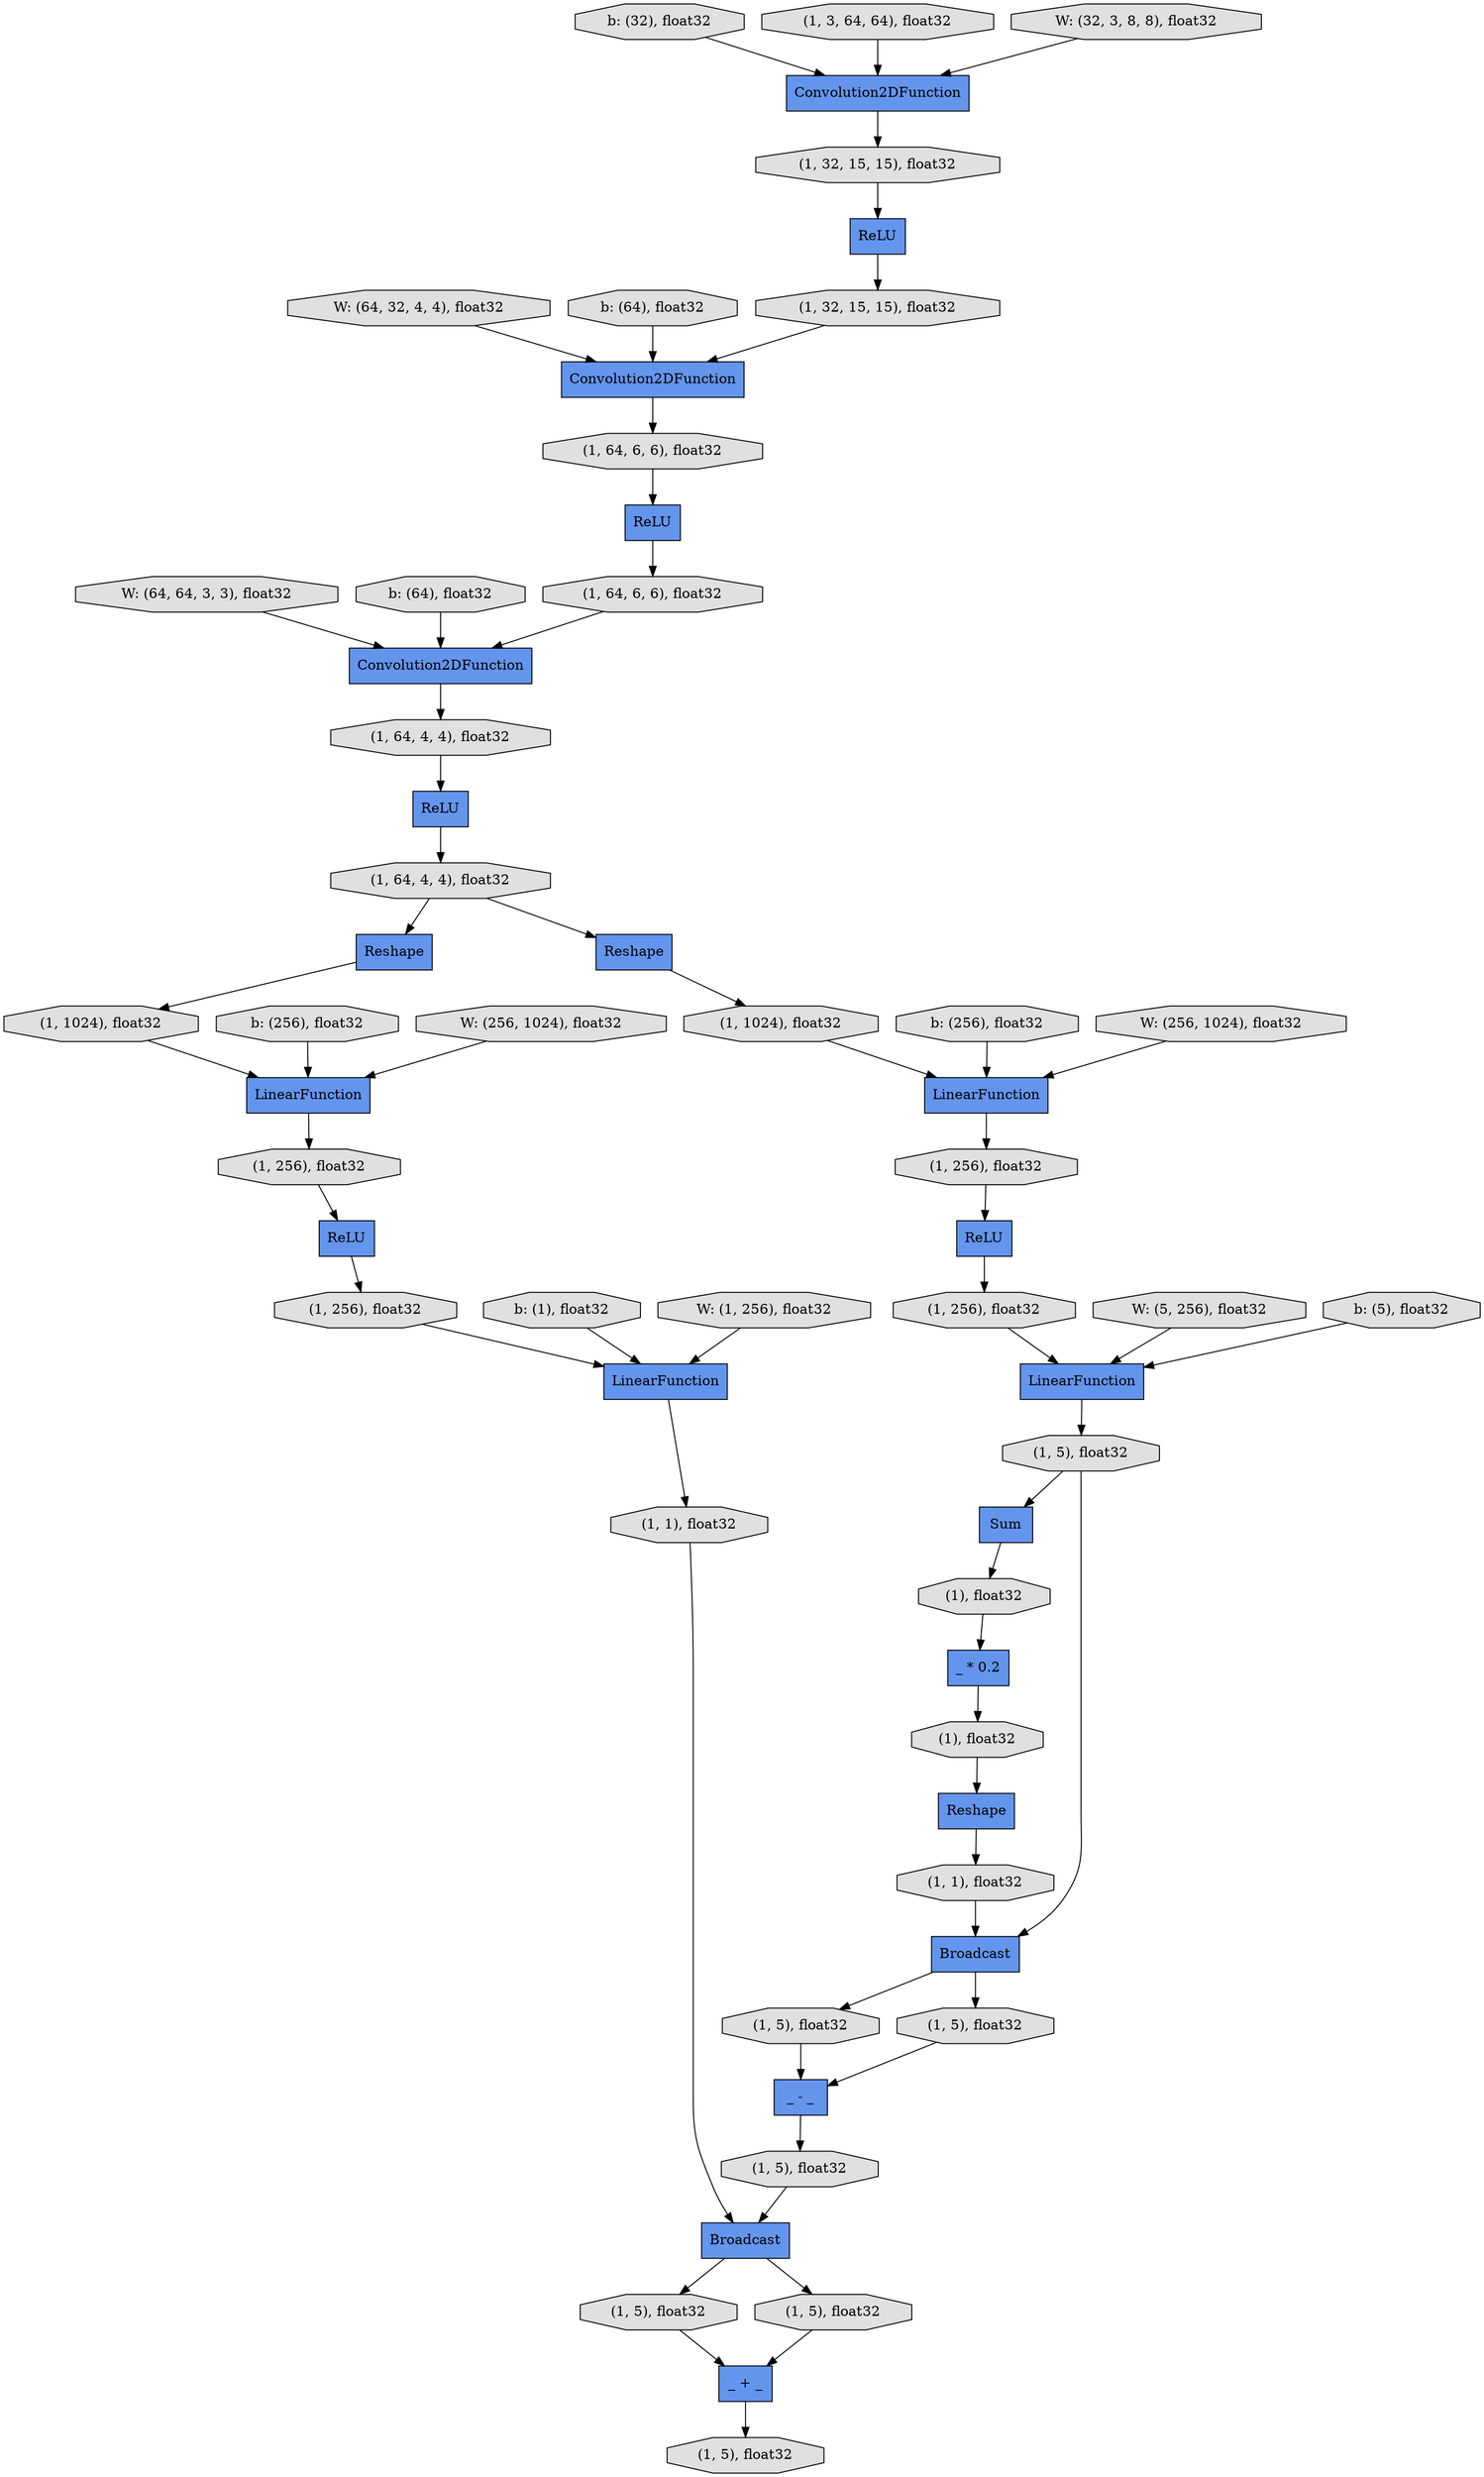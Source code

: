 digraph graphname{rankdir=TB;1675236923464 [label="W: (64, 64, 3, 3), float32",shape="octagon",fillcolor="#E0E0E0",style="filled"];1675236845704 [label="ReLU",shape="record",fillcolor="#6495ED",style="filled"];1675236921480 [label="b: (32), float32",shape="octagon",fillcolor="#E0E0E0",style="filled"];1675236845768 [label="(1, 1024), float32",shape="octagon",fillcolor="#E0E0E0",style="filled"];1675236923592 [label="W: (64, 32, 4, 4), float32",shape="octagon",fillcolor="#E0E0E0",style="filled"];1675237271880 [label="b: (256), float32",shape="octagon",fillcolor="#E0E0E0",style="filled"];1675236878664 [label="Reshape",shape="record",fillcolor="#6495ED",style="filled"];1675236878728 [label="(1, 1024), float32",shape="octagon",fillcolor="#E0E0E0",style="filled"];1675236878792 [label="(1, 5), float32",shape="octagon",fillcolor="#E0E0E0",style="filled"];1675236876808 [label="_ + _",shape="record",fillcolor="#6495ED",style="filled"];1675237270024 [label="W: (5, 256), float32",shape="octagon",fillcolor="#E0E0E0",style="filled"];1675236878920 [label="Broadcast",shape="record",fillcolor="#6495ED",style="filled"];1675236876872 [label="(1, 5), float32",shape="octagon",fillcolor="#E0E0E0",style="filled"];1675236846152 [label="Reshape",shape="record",fillcolor="#6495ED",style="filled"];1675236923976 [label="b: (64), float32",shape="octagon",fillcolor="#E0E0E0",style="filled"];1675236876936 [label="_ - _",shape="record",fillcolor="#6495ED",style="filled"];1675237270152 [label="b: (1), float32",shape="octagon",fillcolor="#E0E0E0",style="filled"];1675236846216 [label="(1, 64, 6, 6), float32",shape="octagon",fillcolor="#E0E0E0",style="filled"];1675237270088 [label="(1, 3, 64, 64), float32",shape="octagon",fillcolor="#E0E0E0",style="filled"];1675236877000 [label="(1), float32",shape="octagon",fillcolor="#E0E0E0",style="filled"];1675236844232 [label="ReLU",shape="record",fillcolor="#6495ED",style="filled"];1675236845448 [label="LinearFunction",shape="record",fillcolor="#6495ED",style="filled"];1675236847496 [label="Convolution2DFunction",shape="record",fillcolor="#6495ED",style="filled"];1675236844360 [label="Sum",shape="record",fillcolor="#6495ED",style="filled"];1675236879176 [label="(1, 256), float32",shape="octagon",fillcolor="#E0E0E0",style="filled"];1675236256648 [label="(1, 5), float32",shape="octagon",fillcolor="#E0E0E0",style="filled"];1675237272456 [label="b: (5), float32",shape="octagon",fillcolor="#E0E0E0",style="filled"];1675237270408 [label="b: (256), float32",shape="octagon",fillcolor="#E0E0E0",style="filled"];1675236846472 [label="ReLU",shape="record",fillcolor="#6495ED",style="filled"];1675236879304 [label="LinearFunction",shape="record",fillcolor="#6495ED",style="filled"];1675236922312 [label="b: (64), float32",shape="octagon",fillcolor="#E0E0E0",style="filled"];1675236879368 [label="(1, 5), float32",shape="octagon",fillcolor="#E0E0E0",style="filled"];1675236846600 [label="(1, 64, 6, 6), float32",shape="octagon",fillcolor="#E0E0E0",style="filled"];1675219624968 [label="W: (32, 3, 8, 8), float32",shape="octagon",fillcolor="#E0E0E0",style="filled"];1675236877384 [label="ReLU",shape="record",fillcolor="#6495ED",style="filled"];1675236922440 [label="W: (256, 1024), float32",shape="octagon",fillcolor="#E0E0E0",style="filled"];1675236877448 [label="(1, 5), float32",shape="octagon",fillcolor="#E0E0E0",style="filled"];1675236879496 [label="(1, 1), float32",shape="octagon",fillcolor="#E0E0E0",style="filled"];1675236844680 [label="(1, 64, 4, 4), float32",shape="octagon",fillcolor="#E0E0E0",style="filled"];1675237270664 [label="ReLU",shape="record",fillcolor="#6495ED",style="filled"];1675237272776 [label="W: (1, 256), float32",shape="octagon",fillcolor="#E0E0E0",style="filled"];1675237270728 [label="Convolution2DFunction",shape="record",fillcolor="#6495ED",style="filled"];1675236844808 [label="(1, 256), float32",shape="octagon",fillcolor="#E0E0E0",style="filled"];1675237272840 [label="W: (256, 1024), float32",shape="octagon",fillcolor="#E0E0E0",style="filled"];1675236877640 [label="(1, 5), float32",shape="octagon",fillcolor="#E0E0E0",style="filled"];1675237272904 [label="Convolution2DFunction",shape="record",fillcolor="#6495ED",style="filled"];1675236877704 [label="LinearFunction",shape="record",fillcolor="#6495ED",style="filled"];1675237272968 [label="LinearFunction",shape="record",fillcolor="#6495ED",style="filled"];1675236879816 [label="(1, 1), float32",shape="octagon",fillcolor="#E0E0E0",style="filled"];1675236877832 [label="(1), float32",shape="octagon",fillcolor="#E0E0E0",style="filled"];1675236879880 [label="(1, 256), float32",shape="octagon",fillcolor="#E0E0E0",style="filled"];1675236845128 [label="(1, 32, 15, 15), float32",shape="octagon",fillcolor="#E0E0E0",style="filled"];1675236880008 [label="(1, 5), float32",shape="octagon",fillcolor="#E0E0E0",style="filled"];1675236845192 [label="(1, 256), float32",shape="octagon",fillcolor="#E0E0E0",style="filled"];1675236845256 [label="(1, 64, 4, 4), float32",shape="octagon",fillcolor="#E0E0E0",style="filled"];1675237271432 [label="(1, 32, 15, 15), float32",shape="octagon",fillcolor="#E0E0E0",style="filled"];1675236257544 [label="Reshape",shape="record",fillcolor="#6495ED",style="filled"];1675236880200 [label="Broadcast",shape="record",fillcolor="#6495ED",style="filled"];1675236880264 [label="_ * 0.2",shape="record",fillcolor="#6495ED",style="filled"];1675236877704 -> 1675236879496;1675237270152 -> 1675236877704;1675236845256 -> 1675236878664;1675236922312 -> 1675237270728;1675236878920 -> 1675236880008;1675237272904 -> 1675237271432;1675219624968 -> 1675237272904;1675237270024 -> 1675237272968;1675236846600 -> 1675236847496;1675236879304 -> 1675236879880;1675236845768 -> 1675236845448;1675237271880 -> 1675236879304;1675236922440 -> 1675236845448;1675236844808 -> 1675237272968;1675236256648 -> 1675236844360;1675237270664 -> 1675236845128;1675236844360 -> 1675236877000;1675236847496 -> 1675236844680;1675236846472 -> 1675236846600;1675236846216 -> 1675236846472;1675236845192 -> 1675236844232;1675236878728 -> 1675236879304;1675237271432 -> 1675237270664;1675236880200 -> 1675236877640;1675236257544 -> 1675236879816;1675237272776 -> 1675236877704;1675237272840 -> 1675236879304;1675236879816 -> 1675236880200;1675237272456 -> 1675237272968;1675236846152 -> 1675236845768;1675236845256 -> 1675236846152;1675236876936 -> 1675236878792;1675236877384 -> 1675236879176;1675236844680 -> 1675236845704;1675236923976 -> 1675236847496;1675236876808 -> 1675236877448;1675236845128 -> 1675237270728;1675237270088 -> 1675237272904;1675236845448 -> 1675236845192;1675236876872 -> 1675236876936;1675236879176 -> 1675236877704;1675236845704 -> 1675236845256;1675236880008 -> 1675236876808;1675236923592 -> 1675237270728;1675236844232 -> 1675236844808;1675236877832 -> 1675236257544;1675237270408 -> 1675236845448;1675236879880 -> 1675236877384;1675236923464 -> 1675236847496;1675236880264 -> 1675236877832;1675236879496 -> 1675236878920;1675236256648 -> 1675236880200;1675237270728 -> 1675236846216;1675236879368 -> 1675236876808;1675236878792 -> 1675236878920;1675236878664 -> 1675236878728;1675236877000 -> 1675236880264;1675236921480 -> 1675237272904;1675237272968 -> 1675236256648;1675236877640 -> 1675236876936;1675236880200 -> 1675236876872;1675236878920 -> 1675236879368;}